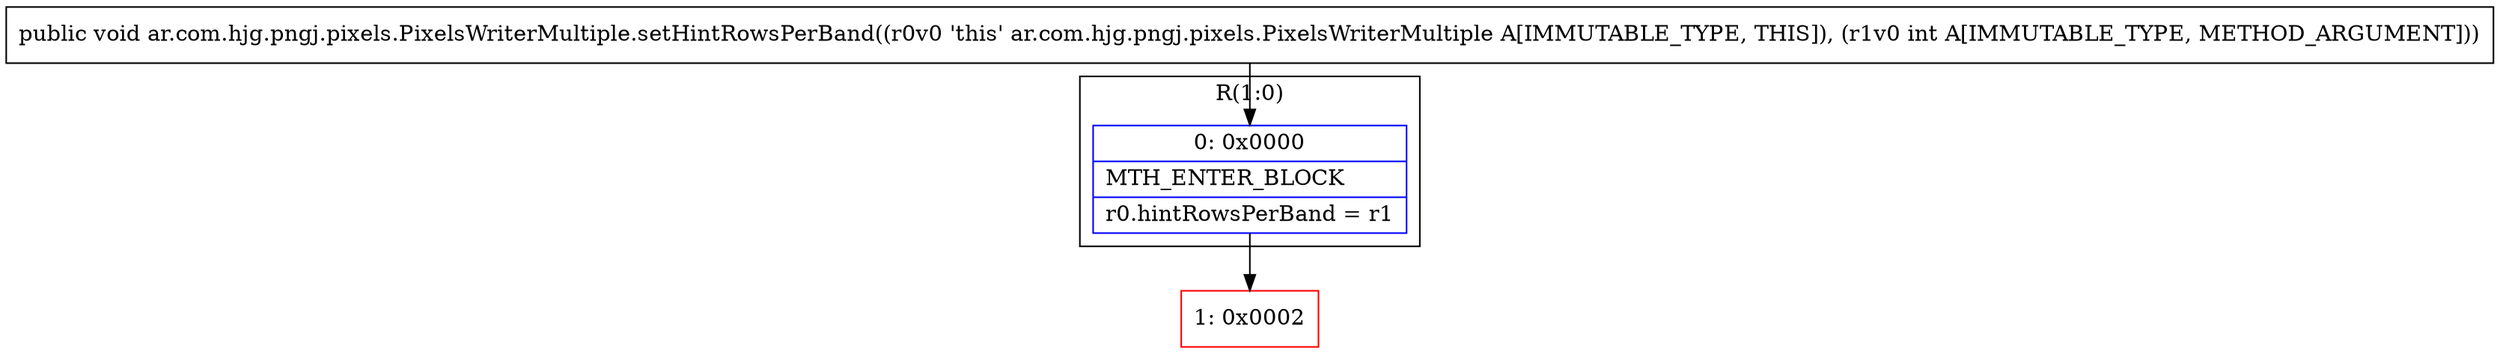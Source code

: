 digraph "CFG forar.com.hjg.pngj.pixels.PixelsWriterMultiple.setHintRowsPerBand(I)V" {
subgraph cluster_Region_441959948 {
label = "R(1:0)";
node [shape=record,color=blue];
Node_0 [shape=record,label="{0\:\ 0x0000|MTH_ENTER_BLOCK\l|r0.hintRowsPerBand = r1\l}"];
}
Node_1 [shape=record,color=red,label="{1\:\ 0x0002}"];
MethodNode[shape=record,label="{public void ar.com.hjg.pngj.pixels.PixelsWriterMultiple.setHintRowsPerBand((r0v0 'this' ar.com.hjg.pngj.pixels.PixelsWriterMultiple A[IMMUTABLE_TYPE, THIS]), (r1v0 int A[IMMUTABLE_TYPE, METHOD_ARGUMENT])) }"];
MethodNode -> Node_0;
Node_0 -> Node_1;
}


